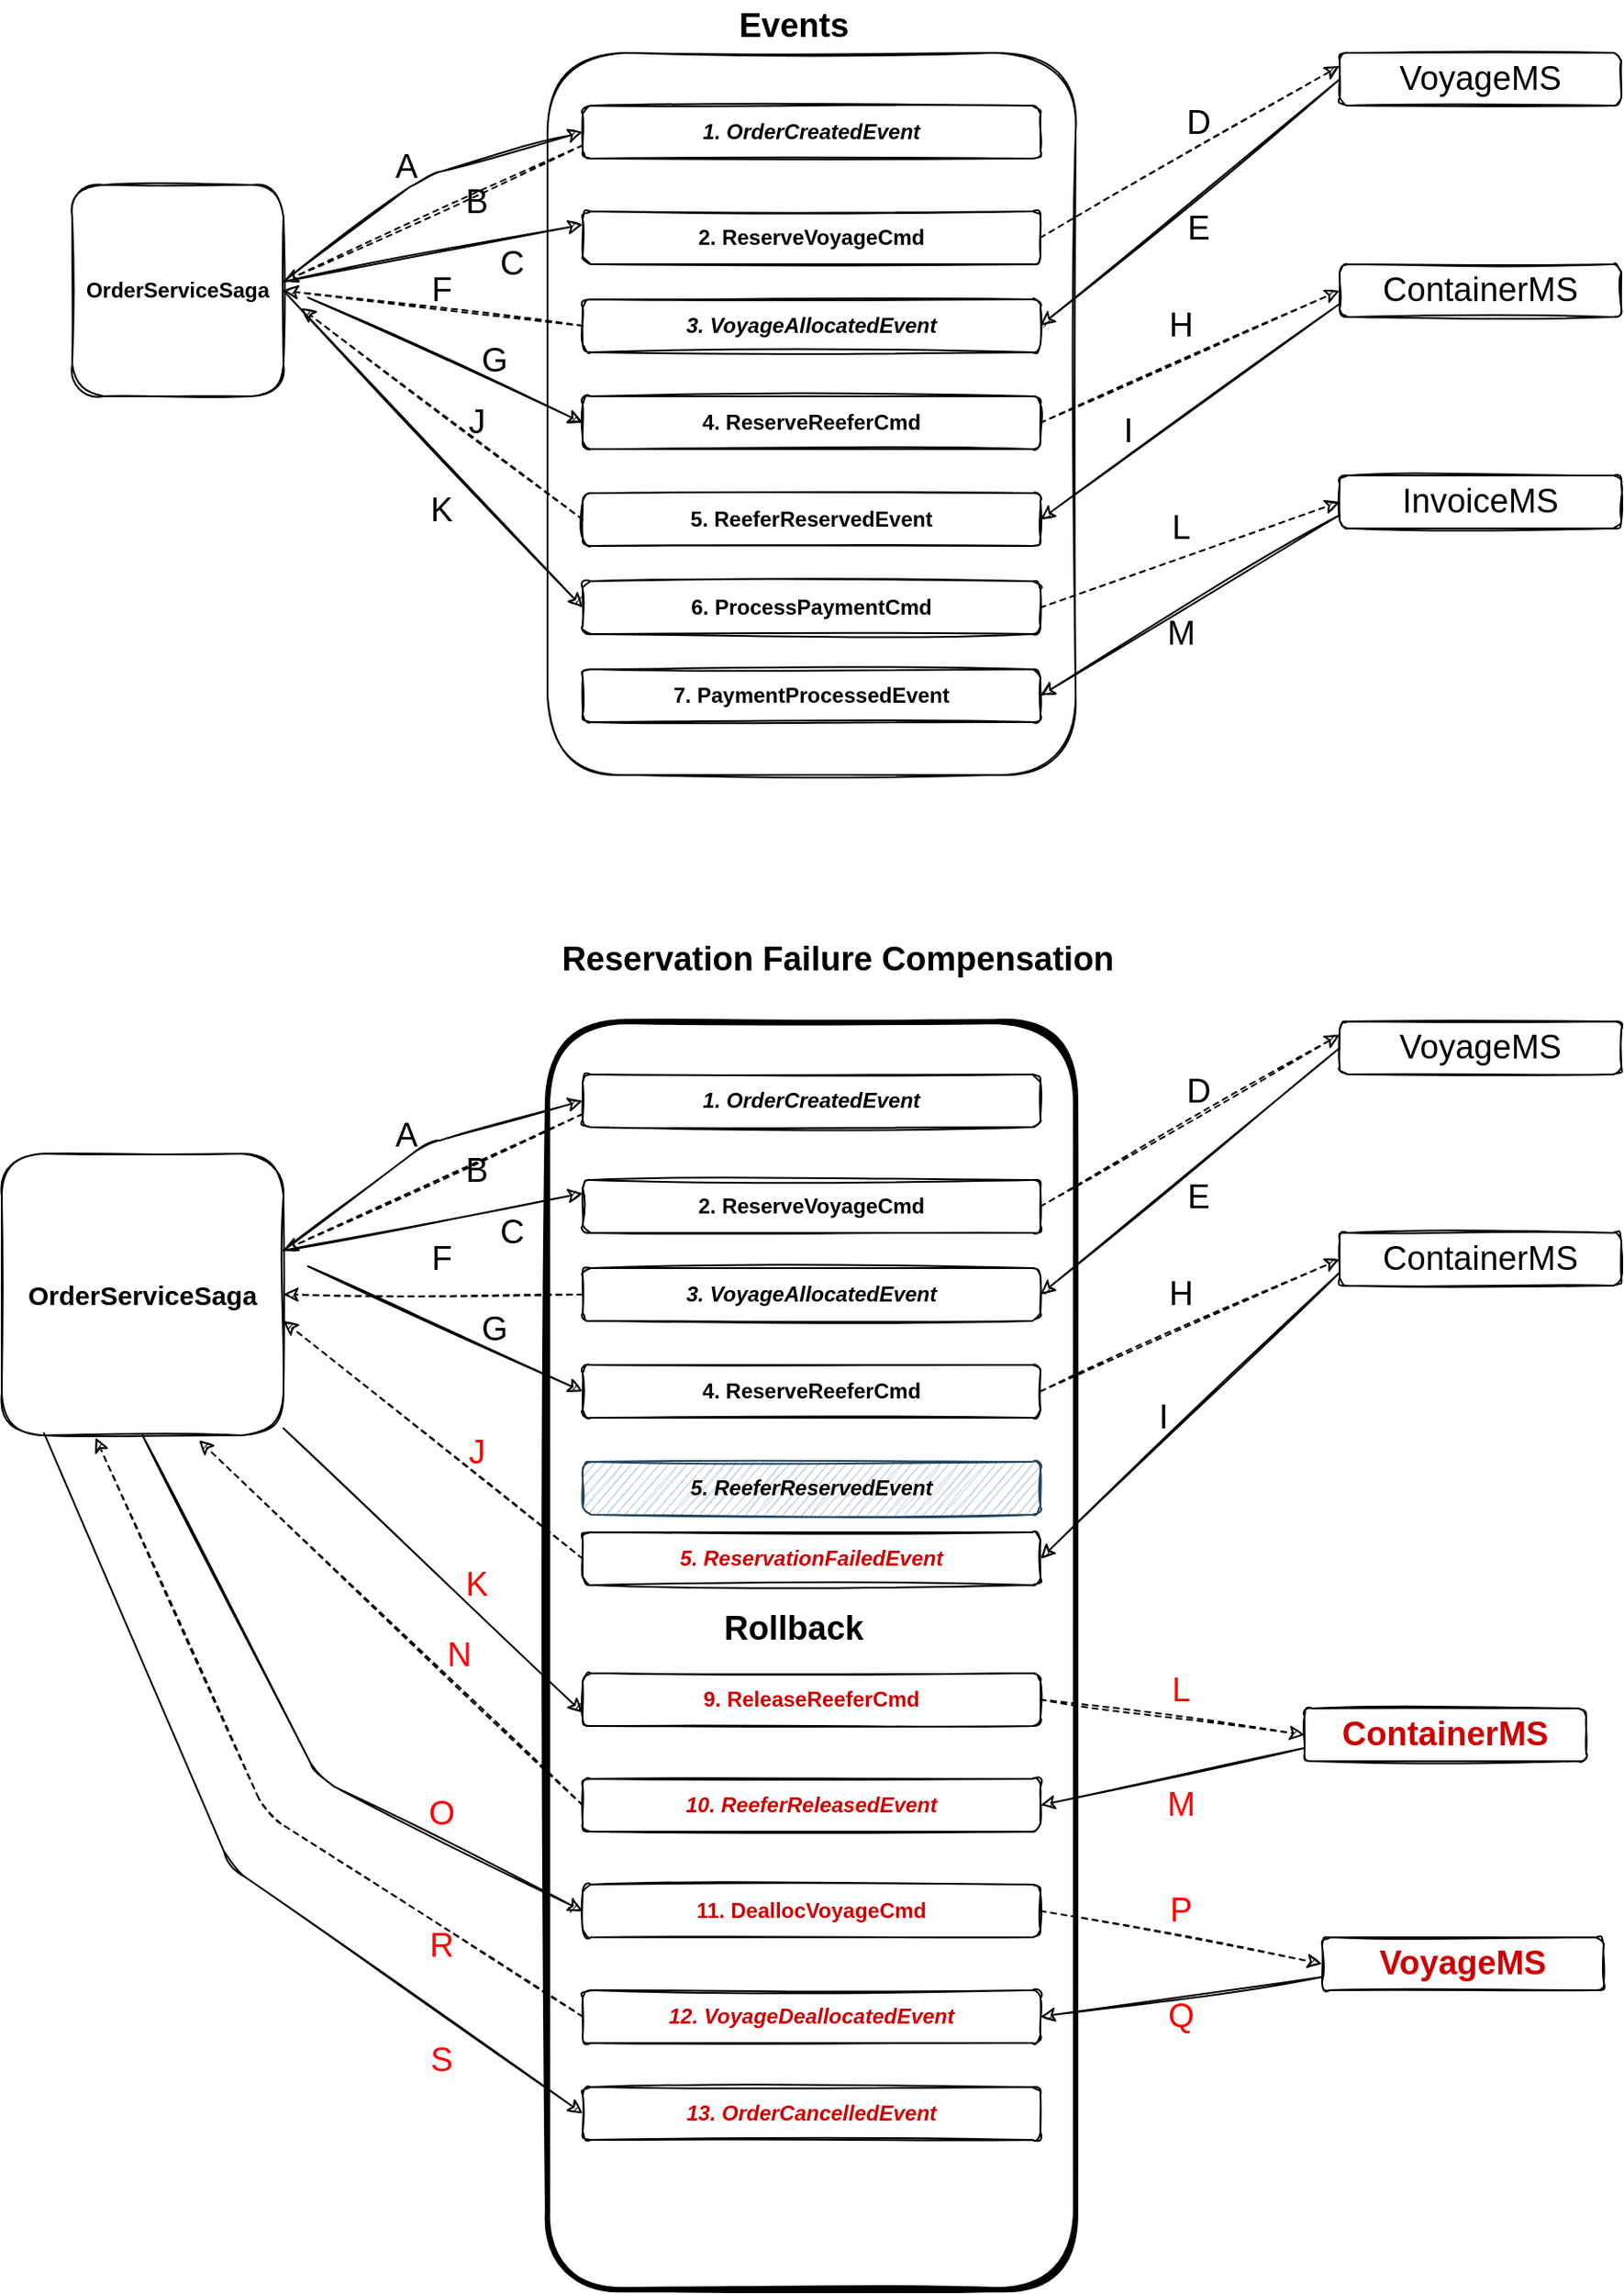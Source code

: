 <mxfile version="18.0.6" type="device"><diagram id="826VPpWqNZ8Hza4WHndU" name="Page-1"><mxGraphModel dx="1092" dy="808" grid="1" gridSize="10" guides="1" tooltips="1" connect="1" arrows="1" fold="1" page="1" pageScale="1" pageWidth="1100" pageHeight="1700" math="0" shadow="0"><root><mxCell id="0"/><mxCell id="1" parent="0"/><mxCell id="cwUZ9Wj_zchIhk9BmzC8-5" value="" style="rounded=1;whiteSpace=wrap;html=1;sketch=1;" parent="1" vertex="1"><mxGeometry x="400" y="120" width="300" height="410" as="geometry"/></mxCell><mxCell id="cwUZ9Wj_zchIhk9BmzC8-1" value="" style="whiteSpace=wrap;html=1;aspect=fixed;rounded=1;sketch=1;" parent="1" vertex="1"><mxGeometry x="130" y="195" width="120" height="120" as="geometry"/></mxCell><mxCell id="cwUZ9Wj_zchIhk9BmzC8-2" value="&lt;b&gt;OrderServiceSaga&lt;/b&gt;" style="text;html=1;strokeColor=none;fillColor=none;align=center;verticalAlign=middle;whiteSpace=wrap;rounded=0;sketch=1;" parent="1" vertex="1"><mxGeometry x="160" y="240" width="60" height="30" as="geometry"/></mxCell><mxCell id="cwUZ9Wj_zchIhk9BmzC8-4" value="&lt;span style=&quot;&quot;&gt;1. &lt;/span&gt;&lt;span style=&quot;&quot;&gt;OrderCreatedEvent&lt;/span&gt;" style="rounded=1;whiteSpace=wrap;html=1;sketch=1;fontStyle=3" parent="1" vertex="1"><mxGeometry x="420" y="150" width="260" height="30" as="geometry"/></mxCell><mxCell id="cwUZ9Wj_zchIhk9BmzC8-9" value="&lt;span style=&quot;&quot;&gt;3. &lt;/span&gt;&lt;span style=&quot;&quot;&gt;VoyageAllocatedEven&lt;/span&gt;&lt;span style=&quot;&quot;&gt;t&lt;/span&gt;" style="rounded=1;whiteSpace=wrap;html=1;sketch=1;fontStyle=3" parent="1" vertex="1"><mxGeometry x="420" y="260" width="260" height="30" as="geometry"/></mxCell><mxCell id="cwUZ9Wj_zchIhk9BmzC8-14" value="5.&amp;nbsp;&lt;span style=&quot;&quot;&gt;ReeferReservedEvent&lt;/span&gt;" style="rounded=1;whiteSpace=wrap;html=1;sketch=1;fontStyle=1" parent="1" vertex="1"><mxGeometry x="420" y="370" width="260" height="30" as="geometry"/></mxCell><mxCell id="cwUZ9Wj_zchIhk9BmzC8-16" value="&lt;b&gt;7. PaymentProcessedEvent&lt;/b&gt;" style="rounded=1;whiteSpace=wrap;html=1;sketch=1;align=center;" parent="1" vertex="1"><mxGeometry x="420" y="470" width="260" height="30" as="geometry"/></mxCell><mxCell id="cwUZ9Wj_zchIhk9BmzC8-18" value="" style="endArrow=classic;html=1;rounded=1;sketch=1;entryX=0;entryY=0.5;entryDx=0;entryDy=0;" parent="1" target="cwUZ9Wj_zchIhk9BmzC8-4" edge="1"><mxGeometry width="50" height="50" relative="1" as="geometry"><mxPoint x="250" y="250" as="sourcePoint"/><mxPoint x="300" y="200" as="targetPoint"/><Array as="points"><mxPoint x="330" y="190"/></Array></mxGeometry></mxCell><mxCell id="cwUZ9Wj_zchIhk9BmzC8-21" value="" style="endArrow=classic;html=1;rounded=1;sketch=1;entryX=0;entryY=0.5;entryDx=0;entryDy=0;exitX=1;exitY=0.5;exitDx=0;exitDy=0;" parent="1" source="cwUZ9Wj_zchIhk9BmzC8-1" target="cwUZ9Wj_zchIhk9BmzC8-50" edge="1"><mxGeometry width="50" height="50" relative="1" as="geometry"><mxPoint x="260" y="250" as="sourcePoint"/><mxPoint x="430" y="295" as="targetPoint"/></mxGeometry></mxCell><mxCell id="cwUZ9Wj_zchIhk9BmzC8-22" value="&lt;b&gt;&lt;font style=&quot;font-size: 19px;&quot;&gt;Events&lt;/font&gt;&lt;/b&gt;" style="text;html=1;strokeColor=none;fillColor=none;align=center;verticalAlign=middle;whiteSpace=wrap;rounded=0;sketch=1;" parent="1" vertex="1"><mxGeometry x="510" y="90" width="60" height="30" as="geometry"/></mxCell><mxCell id="cwUZ9Wj_zchIhk9BmzC8-23" value="VoyageMS" style="rounded=1;whiteSpace=wrap;html=1;sketch=1;fontSize=19;" parent="1" vertex="1"><mxGeometry x="850" y="120" width="160" height="30" as="geometry"/></mxCell><mxCell id="cwUZ9Wj_zchIhk9BmzC8-24" value="ContainerMS" style="rounded=1;whiteSpace=wrap;html=1;sketch=1;fontSize=19;" parent="1" vertex="1"><mxGeometry x="850" y="240" width="160" height="30" as="geometry"/></mxCell><mxCell id="cwUZ9Wj_zchIhk9BmzC8-25" value="InvoiceMS" style="rounded=1;whiteSpace=wrap;html=1;sketch=1;fontSize=19;" parent="1" vertex="1"><mxGeometry x="850" y="360" width="160" height="30" as="geometry"/></mxCell><mxCell id="cwUZ9Wj_zchIhk9BmzC8-27" value="" style="endArrow=classic;html=1;rounded=1;sketch=1;fontSize=19;entryX=0;entryY=0.75;entryDx=0;entryDy=0;dashed=1;exitX=0;exitY=0.75;exitDx=0;exitDy=0;" parent="1" source="cwUZ9Wj_zchIhk9BmzC8-4" edge="1"><mxGeometry width="50" height="50" relative="1" as="geometry"><mxPoint x="570" y="320" as="sourcePoint"/><mxPoint x="250" y="250" as="targetPoint"/></mxGeometry></mxCell><mxCell id="cwUZ9Wj_zchIhk9BmzC8-28" value="A" style="text;html=1;strokeColor=none;fillColor=none;align=center;verticalAlign=middle;whiteSpace=wrap;rounded=0;sketch=1;fontSize=19;" parent="1" vertex="1"><mxGeometry x="300" y="175" width="40" height="20" as="geometry"/></mxCell><mxCell id="cwUZ9Wj_zchIhk9BmzC8-30" value="B" style="text;html=1;strokeColor=none;fillColor=none;align=center;verticalAlign=middle;whiteSpace=wrap;rounded=0;sketch=1;fontSize=19;" parent="1" vertex="1"><mxGeometry x="340" y="195" width="40" height="20" as="geometry"/></mxCell><mxCell id="cwUZ9Wj_zchIhk9BmzC8-31" value="" style="endArrow=classic;html=1;rounded=1;dashed=1;sketch=1;fontSize=19;exitX=1;exitY=0.5;exitDx=0;exitDy=0;entryX=0;entryY=0.25;entryDx=0;entryDy=0;" parent="1" source="cwUZ9Wj_zchIhk9BmzC8-33" target="cwUZ9Wj_zchIhk9BmzC8-23" edge="1"><mxGeometry width="50" height="50" relative="1" as="geometry"><mxPoint x="780" y="200" as="sourcePoint"/><mxPoint x="830" y="150" as="targetPoint"/></mxGeometry></mxCell><mxCell id="cwUZ9Wj_zchIhk9BmzC8-32" value="" style="endArrow=classic;html=1;rounded=1;sketch=1;fontSize=19;entryX=1;entryY=0.5;entryDx=0;entryDy=0;exitX=0;exitY=0.5;exitDx=0;exitDy=0;" parent="1" source="cwUZ9Wj_zchIhk9BmzC8-23" target="cwUZ9Wj_zchIhk9BmzC8-9" edge="1"><mxGeometry width="50" height="50" relative="1" as="geometry"><mxPoint x="810" y="180" as="sourcePoint"/><mxPoint x="760" y="230" as="targetPoint"/></mxGeometry></mxCell><mxCell id="cwUZ9Wj_zchIhk9BmzC8-33" value="&lt;span style=&quot;&quot;&gt;2. ReserveVoyageCmd&lt;/span&gt;" style="rounded=1;whiteSpace=wrap;html=1;sketch=1;fontStyle=1" parent="1" vertex="1"><mxGeometry x="420" y="210" width="260" height="30" as="geometry"/></mxCell><mxCell id="cwUZ9Wj_zchIhk9BmzC8-34" value="" style="endArrow=classic;html=1;rounded=1;sketch=1;fontSize=19;entryX=0;entryY=0.25;entryDx=0;entryDy=0;" parent="1" target="cwUZ9Wj_zchIhk9BmzC8-33" edge="1"><mxGeometry width="50" height="50" relative="1" as="geometry"><mxPoint x="250" y="250" as="sourcePoint"/><mxPoint x="360" y="270" as="targetPoint"/></mxGeometry></mxCell><mxCell id="cwUZ9Wj_zchIhk9BmzC8-35" value="" style="endArrow=classic;html=1;rounded=1;dashed=1;sketch=1;fontSize=19;exitX=0;exitY=0.5;exitDx=0;exitDy=0;entryX=1;entryY=0.5;entryDx=0;entryDy=0;" parent="1" source="cwUZ9Wj_zchIhk9BmzC8-9" target="cwUZ9Wj_zchIhk9BmzC8-1" edge="1"><mxGeometry width="50" height="50" relative="1" as="geometry"><mxPoint x="420" y="176.25" as="sourcePoint"/><mxPoint x="250" y="273.75" as="targetPoint"/></mxGeometry></mxCell><mxCell id="cwUZ9Wj_zchIhk9BmzC8-36" value="C" style="text;html=1;strokeColor=none;fillColor=none;align=center;verticalAlign=middle;whiteSpace=wrap;rounded=0;sketch=1;fontSize=19;" parent="1" vertex="1"><mxGeometry x="360" y="230" width="40" height="20" as="geometry"/></mxCell><mxCell id="cwUZ9Wj_zchIhk9BmzC8-38" value="D" style="text;html=1;strokeColor=none;fillColor=none;align=center;verticalAlign=middle;whiteSpace=wrap;rounded=0;sketch=1;fontSize=19;" parent="1" vertex="1"><mxGeometry x="750" y="150" width="40" height="20" as="geometry"/></mxCell><mxCell id="cwUZ9Wj_zchIhk9BmzC8-40" value="E" style="text;html=1;strokeColor=none;fillColor=none;align=center;verticalAlign=middle;whiteSpace=wrap;rounded=0;sketch=1;fontSize=19;" parent="1" vertex="1"><mxGeometry x="750" y="210" width="40" height="20" as="geometry"/></mxCell><mxCell id="cwUZ9Wj_zchIhk9BmzC8-41" value="F" style="text;html=1;strokeColor=none;fillColor=none;align=center;verticalAlign=middle;whiteSpace=wrap;rounded=0;sketch=1;fontSize=19;" parent="1" vertex="1"><mxGeometry x="320" y="245" width="40" height="20" as="geometry"/></mxCell><mxCell id="cwUZ9Wj_zchIhk9BmzC8-43" value="&lt;span style=&quot;&quot;&gt;4. ReserveReeferCmd&lt;/span&gt;" style="rounded=1;whiteSpace=wrap;html=1;sketch=1;fontStyle=1" parent="1" vertex="1"><mxGeometry x="420" y="315" width="260" height="30" as="geometry"/></mxCell><mxCell id="cwUZ9Wj_zchIhk9BmzC8-44" value="" style="endArrow=classic;html=1;rounded=1;sketch=1;entryX=0;entryY=0.5;entryDx=0;entryDy=0;exitX=1.033;exitY=0.45;exitDx=0;exitDy=0;exitPerimeter=0;" parent="1" target="cwUZ9Wj_zchIhk9BmzC8-43" edge="1"><mxGeometry width="50" height="50" relative="1" as="geometry"><mxPoint x="263.96" y="259" as="sourcePoint"/><mxPoint x="430" y="395" as="targetPoint"/></mxGeometry></mxCell><mxCell id="cwUZ9Wj_zchIhk9BmzC8-45" value="G" style="text;html=1;strokeColor=none;fillColor=none;align=center;verticalAlign=middle;whiteSpace=wrap;rounded=0;sketch=1;fontSize=19;" parent="1" vertex="1"><mxGeometry x="350" y="285" width="40" height="20" as="geometry"/></mxCell><mxCell id="cwUZ9Wj_zchIhk9BmzC8-46" value="" style="endArrow=classic;html=1;rounded=1;dashed=1;sketch=1;fontSize=19;exitX=1;exitY=0.5;exitDx=0;exitDy=0;entryX=0;entryY=0.5;entryDx=0;entryDy=0;" parent="1" source="cwUZ9Wj_zchIhk9BmzC8-43" target="cwUZ9Wj_zchIhk9BmzC8-24" edge="1"><mxGeometry width="50" height="50" relative="1" as="geometry"><mxPoint x="690" y="235" as="sourcePoint"/><mxPoint x="860" y="137.5" as="targetPoint"/></mxGeometry></mxCell><mxCell id="cwUZ9Wj_zchIhk9BmzC8-47" value="H" style="text;html=1;strokeColor=none;fillColor=none;align=center;verticalAlign=middle;whiteSpace=wrap;rounded=0;sketch=1;fontSize=19;" parent="1" vertex="1"><mxGeometry x="740" y="265" width="40" height="20" as="geometry"/></mxCell><mxCell id="cwUZ9Wj_zchIhk9BmzC8-48" value="" style="endArrow=classic;html=1;rounded=1;dashed=1;sketch=1;fontSize=19;exitX=0;exitY=0.5;exitDx=0;exitDy=0;entryX=1;entryY=0.5;entryDx=0;entryDy=0;" parent="1" source="cwUZ9Wj_zchIhk9BmzC8-14" edge="1"><mxGeometry width="50" height="50" relative="1" as="geometry"><mxPoint x="430" y="285" as="sourcePoint"/><mxPoint x="260" y="265" as="targetPoint"/></mxGeometry></mxCell><mxCell id="cwUZ9Wj_zchIhk9BmzC8-49" value="I" style="text;html=1;strokeColor=none;fillColor=none;align=center;verticalAlign=middle;whiteSpace=wrap;rounded=0;sketch=1;fontSize=19;" parent="1" vertex="1"><mxGeometry x="710" y="325" width="40" height="20" as="geometry"/></mxCell><mxCell id="cwUZ9Wj_zchIhk9BmzC8-50" value="&lt;span style=&quot;&quot;&gt;6. ProcessPaymentCmd&lt;/span&gt;" style="rounded=1;whiteSpace=wrap;html=1;sketch=1;fontStyle=1" parent="1" vertex="1"><mxGeometry x="420" y="420" width="260" height="30" as="geometry"/></mxCell><mxCell id="cwUZ9Wj_zchIhk9BmzC8-51" value="J" style="text;html=1;strokeColor=none;fillColor=none;align=center;verticalAlign=middle;whiteSpace=wrap;rounded=0;sketch=1;fontSize=19;" parent="1" vertex="1"><mxGeometry x="340" y="320" width="40" height="20" as="geometry"/></mxCell><mxCell id="cwUZ9Wj_zchIhk9BmzC8-52" value="" style="endArrow=classic;html=1;rounded=1;dashed=1;sketch=1;fontSize=19;exitX=1;exitY=0.5;exitDx=0;exitDy=0;entryX=0;entryY=0.5;entryDx=0;entryDy=0;" parent="1" source="cwUZ9Wj_zchIhk9BmzC8-50" target="cwUZ9Wj_zchIhk9BmzC8-25" edge="1"><mxGeometry width="50" height="50" relative="1" as="geometry"><mxPoint x="690" y="340" as="sourcePoint"/><mxPoint x="860" y="265" as="targetPoint"/></mxGeometry></mxCell><mxCell id="cwUZ9Wj_zchIhk9BmzC8-53" value="K" style="text;html=1;strokeColor=none;fillColor=none;align=center;verticalAlign=middle;whiteSpace=wrap;rounded=0;sketch=1;fontSize=19;" parent="1" vertex="1"><mxGeometry x="320" y="370" width="40" height="20" as="geometry"/></mxCell><mxCell id="cwUZ9Wj_zchIhk9BmzC8-54" value="" style="endArrow=classic;html=1;rounded=1;sketch=1;fontSize=19;entryX=1;entryY=0.5;entryDx=0;entryDy=0;exitX=0;exitY=0.75;exitDx=0;exitDy=0;" parent="1" source="cwUZ9Wj_zchIhk9BmzC8-24" target="cwUZ9Wj_zchIhk9BmzC8-14" edge="1"><mxGeometry width="50" height="50" relative="1" as="geometry"><mxPoint x="860" y="145" as="sourcePoint"/><mxPoint x="690" y="285" as="targetPoint"/></mxGeometry></mxCell><mxCell id="cwUZ9Wj_zchIhk9BmzC8-56" value="L" style="text;html=1;strokeColor=none;fillColor=none;align=center;verticalAlign=middle;whiteSpace=wrap;rounded=0;sketch=1;fontSize=19;" parent="1" vertex="1"><mxGeometry x="740" y="380" width="40" height="20" as="geometry"/></mxCell><mxCell id="cwUZ9Wj_zchIhk9BmzC8-57" value="" style="endArrow=classic;html=1;rounded=1;sketch=1;fontSize=19;entryX=1;entryY=0.5;entryDx=0;entryDy=0;exitX=0;exitY=0.75;exitDx=0;exitDy=0;" parent="1" source="cwUZ9Wj_zchIhk9BmzC8-25" target="cwUZ9Wj_zchIhk9BmzC8-16" edge="1"><mxGeometry width="50" height="50" relative="1" as="geometry"><mxPoint x="860" y="272.5" as="sourcePoint"/><mxPoint x="690" y="395" as="targetPoint"/></mxGeometry></mxCell><mxCell id="cwUZ9Wj_zchIhk9BmzC8-58" value="M" style="text;html=1;strokeColor=none;fillColor=none;align=center;verticalAlign=middle;whiteSpace=wrap;rounded=0;sketch=1;fontSize=19;" parent="1" vertex="1"><mxGeometry x="740" y="440" width="40" height="20" as="geometry"/></mxCell><mxCell id="cwUZ9Wj_zchIhk9BmzC8-59" value="&lt;span style=&quot;font-size: 19px;&quot;&gt;&lt;b&gt;Reservation Failure Compensation&lt;/b&gt;&lt;/span&gt;" style="text;html=1;strokeColor=none;fillColor=none;align=center;verticalAlign=middle;whiteSpace=wrap;rounded=0;sketch=1;" parent="1" vertex="1"><mxGeometry x="400" y="620" width="330" height="30" as="geometry"/></mxCell><mxCell id="cwUZ9Wj_zchIhk9BmzC8-60" value="" style="rounded=1;whiteSpace=wrap;html=1;sketch=1;strokeWidth=3;" parent="1" vertex="1"><mxGeometry x="400" y="670" width="300" height="720" as="geometry"/></mxCell><mxCell id="cwUZ9Wj_zchIhk9BmzC8-61" value="" style="whiteSpace=wrap;html=1;aspect=fixed;rounded=1;sketch=1;" parent="1" vertex="1"><mxGeometry x="90" y="745" width="160" height="160" as="geometry"/></mxCell><mxCell id="cwUZ9Wj_zchIhk9BmzC8-62" value="&lt;b&gt;&lt;font style=&quot;font-size: 15px;&quot;&gt;OrderServiceSaga&lt;/font&gt;&lt;/b&gt;" style="text;html=1;strokeColor=none;fillColor=none;align=center;verticalAlign=middle;whiteSpace=wrap;rounded=0;sketch=1;" parent="1" vertex="1"><mxGeometry x="140" y="810" width="60" height="30" as="geometry"/></mxCell><mxCell id="cwUZ9Wj_zchIhk9BmzC8-63" value="&lt;span style=&quot;&quot;&gt;1. &lt;/span&gt;&lt;span style=&quot;&quot;&gt;OrderCreatedEvent&lt;/span&gt;" style="rounded=1;whiteSpace=wrap;html=1;sketch=1;fontStyle=3" parent="1" vertex="1"><mxGeometry x="420" y="700" width="260" height="30" as="geometry"/></mxCell><mxCell id="cwUZ9Wj_zchIhk9BmzC8-64" value="&lt;span style=&quot;&quot;&gt;3. &lt;/span&gt;&lt;span style=&quot;&quot;&gt;VoyageAllocatedEven&lt;/span&gt;&lt;span style=&quot;&quot;&gt;t&lt;/span&gt;" style="rounded=1;whiteSpace=wrap;html=1;sketch=1;fontStyle=3" parent="1" vertex="1"><mxGeometry x="420" y="810" width="260" height="30" as="geometry"/></mxCell><mxCell id="cwUZ9Wj_zchIhk9BmzC8-65" value="5.&amp;nbsp;&lt;span style=&quot;&quot;&gt;ReeferReservedEvent&lt;/span&gt;" style="rounded=1;whiteSpace=wrap;html=1;sketch=1;fontStyle=3;fillStyle=hachure;fillColor=#bac8d3;strokeColor=#23445d;" parent="1" vertex="1"><mxGeometry x="420" y="920" width="260" height="30" as="geometry"/></mxCell><mxCell id="cwUZ9Wj_zchIhk9BmzC8-67" value="" style="endArrow=classic;html=1;rounded=1;sketch=1;entryX=0;entryY=0.5;entryDx=0;entryDy=0;" parent="1" target="cwUZ9Wj_zchIhk9BmzC8-63" edge="1"><mxGeometry width="50" height="50" relative="1" as="geometry"><mxPoint x="250" y="800" as="sourcePoint"/><mxPoint x="300" y="750" as="targetPoint"/><Array as="points"><mxPoint x="330" y="740"/></Array></mxGeometry></mxCell><mxCell id="cwUZ9Wj_zchIhk9BmzC8-70" value="VoyageMS" style="rounded=1;whiteSpace=wrap;html=1;sketch=1;fontSize=19;" parent="1" vertex="1"><mxGeometry x="850" y="670" width="160" height="30" as="geometry"/></mxCell><mxCell id="cwUZ9Wj_zchIhk9BmzC8-71" value="ContainerMS" style="rounded=1;whiteSpace=wrap;html=1;sketch=1;fontSize=19;" parent="1" vertex="1"><mxGeometry x="850" y="790" width="160" height="30" as="geometry"/></mxCell><mxCell id="cwUZ9Wj_zchIhk9BmzC8-73" value="" style="endArrow=classic;html=1;rounded=1;sketch=1;fontSize=19;entryX=0;entryY=0.75;entryDx=0;entryDy=0;dashed=1;exitX=0;exitY=0.75;exitDx=0;exitDy=0;" parent="1" source="cwUZ9Wj_zchIhk9BmzC8-63" edge="1"><mxGeometry width="50" height="50" relative="1" as="geometry"><mxPoint x="570" y="870" as="sourcePoint"/><mxPoint x="250" y="800" as="targetPoint"/></mxGeometry></mxCell><mxCell id="cwUZ9Wj_zchIhk9BmzC8-74" value="A" style="text;html=1;strokeColor=none;fillColor=none;align=center;verticalAlign=middle;whiteSpace=wrap;rounded=0;sketch=1;fontSize=19;" parent="1" vertex="1"><mxGeometry x="300" y="725" width="40" height="20" as="geometry"/></mxCell><mxCell id="cwUZ9Wj_zchIhk9BmzC8-75" value="B" style="text;html=1;strokeColor=none;fillColor=none;align=center;verticalAlign=middle;whiteSpace=wrap;rounded=0;sketch=1;fontSize=19;" parent="1" vertex="1"><mxGeometry x="340" y="745" width="40" height="20" as="geometry"/></mxCell><mxCell id="cwUZ9Wj_zchIhk9BmzC8-76" value="" style="endArrow=classic;html=1;rounded=1;dashed=1;sketch=1;fontSize=19;exitX=1;exitY=0.5;exitDx=0;exitDy=0;entryX=0;entryY=0.25;entryDx=0;entryDy=0;" parent="1" source="cwUZ9Wj_zchIhk9BmzC8-78" target="cwUZ9Wj_zchIhk9BmzC8-70" edge="1"><mxGeometry width="50" height="50" relative="1" as="geometry"><mxPoint x="780" y="750" as="sourcePoint"/><mxPoint x="830" y="700" as="targetPoint"/></mxGeometry></mxCell><mxCell id="cwUZ9Wj_zchIhk9BmzC8-77" value="" style="endArrow=classic;html=1;rounded=1;sketch=1;fontSize=19;entryX=1;entryY=0.5;entryDx=0;entryDy=0;exitX=0;exitY=0.5;exitDx=0;exitDy=0;" parent="1" source="cwUZ9Wj_zchIhk9BmzC8-70" target="cwUZ9Wj_zchIhk9BmzC8-64" edge="1"><mxGeometry width="50" height="50" relative="1" as="geometry"><mxPoint x="810" y="730" as="sourcePoint"/><mxPoint x="760" y="780" as="targetPoint"/></mxGeometry></mxCell><mxCell id="cwUZ9Wj_zchIhk9BmzC8-78" value="&lt;span style=&quot;&quot;&gt;2. ReserveVoyageCmd&lt;/span&gt;" style="rounded=1;whiteSpace=wrap;html=1;sketch=1;fontStyle=1" parent="1" vertex="1"><mxGeometry x="420" y="760" width="260" height="30" as="geometry"/></mxCell><mxCell id="cwUZ9Wj_zchIhk9BmzC8-79" value="" style="endArrow=classic;html=1;rounded=1;sketch=1;fontSize=19;entryX=0;entryY=0.25;entryDx=0;entryDy=0;" parent="1" target="cwUZ9Wj_zchIhk9BmzC8-78" edge="1"><mxGeometry width="50" height="50" relative="1" as="geometry"><mxPoint x="250" y="800" as="sourcePoint"/><mxPoint x="360" y="820" as="targetPoint"/></mxGeometry></mxCell><mxCell id="cwUZ9Wj_zchIhk9BmzC8-80" value="" style="endArrow=classic;html=1;rounded=1;dashed=1;sketch=1;fontSize=19;exitX=0;exitY=0.5;exitDx=0;exitDy=0;entryX=1;entryY=0.5;entryDx=0;entryDy=0;" parent="1" source="cwUZ9Wj_zchIhk9BmzC8-64" target="cwUZ9Wj_zchIhk9BmzC8-61" edge="1"><mxGeometry width="50" height="50" relative="1" as="geometry"><mxPoint x="420" y="726.25" as="sourcePoint"/><mxPoint x="250" y="823.75" as="targetPoint"/></mxGeometry></mxCell><mxCell id="cwUZ9Wj_zchIhk9BmzC8-81" value="C" style="text;html=1;strokeColor=none;fillColor=none;align=center;verticalAlign=middle;whiteSpace=wrap;rounded=0;sketch=1;fontSize=19;" parent="1" vertex="1"><mxGeometry x="360" y="780" width="40" height="20" as="geometry"/></mxCell><mxCell id="cwUZ9Wj_zchIhk9BmzC8-82" value="D" style="text;html=1;strokeColor=none;fillColor=none;align=center;verticalAlign=middle;whiteSpace=wrap;rounded=0;sketch=1;fontSize=19;" parent="1" vertex="1"><mxGeometry x="750" y="700" width="40" height="20" as="geometry"/></mxCell><mxCell id="cwUZ9Wj_zchIhk9BmzC8-83" value="E" style="text;html=1;strokeColor=none;fillColor=none;align=center;verticalAlign=middle;whiteSpace=wrap;rounded=0;sketch=1;fontSize=19;" parent="1" vertex="1"><mxGeometry x="750" y="760" width="40" height="20" as="geometry"/></mxCell><mxCell id="cwUZ9Wj_zchIhk9BmzC8-84" value="F" style="text;html=1;strokeColor=none;fillColor=none;align=center;verticalAlign=middle;whiteSpace=wrap;rounded=0;sketch=1;fontSize=19;" parent="1" vertex="1"><mxGeometry x="320" y="795" width="40" height="20" as="geometry"/></mxCell><mxCell id="cwUZ9Wj_zchIhk9BmzC8-85" value="&lt;span style=&quot;&quot;&gt;4. ReserveReeferCmd&lt;/span&gt;" style="rounded=1;whiteSpace=wrap;html=1;sketch=1;fontStyle=1" parent="1" vertex="1"><mxGeometry x="420" y="865" width="260" height="30" as="geometry"/></mxCell><mxCell id="cwUZ9Wj_zchIhk9BmzC8-86" value="" style="endArrow=classic;html=1;rounded=1;sketch=1;entryX=0;entryY=0.5;entryDx=0;entryDy=0;exitX=1.033;exitY=0.45;exitDx=0;exitDy=0;exitPerimeter=0;" parent="1" target="cwUZ9Wj_zchIhk9BmzC8-85" edge="1"><mxGeometry width="50" height="50" relative="1" as="geometry"><mxPoint x="263.96" y="809" as="sourcePoint"/><mxPoint x="430" y="945" as="targetPoint"/></mxGeometry></mxCell><mxCell id="cwUZ9Wj_zchIhk9BmzC8-87" value="G" style="text;html=1;strokeColor=none;fillColor=none;align=center;verticalAlign=middle;whiteSpace=wrap;rounded=0;sketch=1;fontSize=19;" parent="1" vertex="1"><mxGeometry x="350" y="835" width="40" height="20" as="geometry"/></mxCell><mxCell id="cwUZ9Wj_zchIhk9BmzC8-88" value="" style="endArrow=classic;html=1;rounded=1;dashed=1;sketch=1;fontSize=19;exitX=1;exitY=0.5;exitDx=0;exitDy=0;entryX=0;entryY=0.5;entryDx=0;entryDy=0;" parent="1" source="cwUZ9Wj_zchIhk9BmzC8-85" target="cwUZ9Wj_zchIhk9BmzC8-71" edge="1"><mxGeometry width="50" height="50" relative="1" as="geometry"><mxPoint x="690" y="785" as="sourcePoint"/><mxPoint x="860" y="687.5" as="targetPoint"/></mxGeometry></mxCell><mxCell id="cwUZ9Wj_zchIhk9BmzC8-89" value="H" style="text;html=1;strokeColor=none;fillColor=none;align=center;verticalAlign=middle;whiteSpace=wrap;rounded=0;sketch=1;fontSize=19;" parent="1" vertex="1"><mxGeometry x="740" y="815" width="40" height="20" as="geometry"/></mxCell><mxCell id="cwUZ9Wj_zchIhk9BmzC8-91" value="I" style="text;html=1;strokeColor=none;fillColor=none;align=center;verticalAlign=middle;whiteSpace=wrap;rounded=0;sketch=1;fontSize=19;" parent="1" vertex="1"><mxGeometry x="730" y="885" width="40" height="20" as="geometry"/></mxCell><mxCell id="cwUZ9Wj_zchIhk9BmzC8-96" value="" style="endArrow=classic;html=1;rounded=1;sketch=1;fontSize=19;exitX=0;exitY=0.75;exitDx=0;exitDy=0;entryX=1;entryY=0.5;entryDx=0;entryDy=0;" parent="1" source="cwUZ9Wj_zchIhk9BmzC8-71" target="cwUZ9Wj_zchIhk9BmzC8-132" edge="1"><mxGeometry width="50" height="50" relative="1" as="geometry"><mxPoint x="860" y="695" as="sourcePoint"/><mxPoint x="690" y="835" as="targetPoint"/></mxGeometry></mxCell><mxCell id="cwUZ9Wj_zchIhk9BmzC8-101" value="&lt;b&gt;&lt;font style=&quot;font-size: 19px;&quot;&gt;Rollback&lt;/font&gt;&lt;/b&gt;" style="text;html=1;strokeColor=none;fillColor=none;align=center;verticalAlign=middle;whiteSpace=wrap;rounded=0;sketch=1;" parent="1" vertex="1"><mxGeometry x="510" y="1000" width="60" height="30" as="geometry"/></mxCell><mxCell id="cwUZ9Wj_zchIhk9BmzC8-104" value="&lt;b&gt;9. ReleaseReeferCmd&lt;/b&gt;" style="rounded=1;whiteSpace=wrap;html=1;sketch=1;align=center;fontColor=#CC0000;" parent="1" vertex="1"><mxGeometry x="420" y="1040" width="260" height="30" as="geometry"/></mxCell><mxCell id="cwUZ9Wj_zchIhk9BmzC8-105" value="" style="endArrow=classic;html=1;rounded=1;sketch=1;entryX=0;entryY=0.75;entryDx=0;entryDy=0;fontColor=#CC0000;" parent="1" source="cwUZ9Wj_zchIhk9BmzC8-61" target="cwUZ9Wj_zchIhk9BmzC8-104" edge="1"><mxGeometry width="50" height="50" relative="1" as="geometry"><mxPoint x="260" y="815" as="sourcePoint"/><mxPoint x="430" y="995" as="targetPoint"/></mxGeometry></mxCell><mxCell id="cwUZ9Wj_zchIhk9BmzC8-106" value="ContainerMS" style="rounded=1;whiteSpace=wrap;html=1;sketch=1;fontSize=19;fontColor=#CC0000;fontStyle=1" parent="1" vertex="1"><mxGeometry x="830" y="1060" width="160" height="30" as="geometry"/></mxCell><mxCell id="cwUZ9Wj_zchIhk9BmzC8-107" value="" style="endArrow=classic;html=1;rounded=1;dashed=1;sketch=1;fontSize=19;entryX=0;entryY=0.5;entryDx=0;entryDy=0;exitX=1;exitY=0.5;exitDx=0;exitDy=0;" parent="1" source="cwUZ9Wj_zchIhk9BmzC8-104" target="cwUZ9Wj_zchIhk9BmzC8-106" edge="1"><mxGeometry width="50" height="50" relative="1" as="geometry"><mxPoint x="690" y="995" as="sourcePoint"/><mxPoint x="860" y="935" as="targetPoint"/></mxGeometry></mxCell><mxCell id="cwUZ9Wj_zchIhk9BmzC8-108" value="&lt;b&gt;10. ReeferReleasedEvent&lt;/b&gt;" style="rounded=1;whiteSpace=wrap;html=1;sketch=1;align=center;fontColor=#CC0000;fontStyle=2" parent="1" vertex="1"><mxGeometry x="420" y="1100" width="260" height="30" as="geometry"/></mxCell><mxCell id="cwUZ9Wj_zchIhk9BmzC8-109" value="" style="endArrow=classic;html=1;rounded=1;sketch=1;fontSize=19;entryX=1;entryY=0.5;entryDx=0;entryDy=0;exitX=0;exitY=0.75;exitDx=0;exitDy=0;fontColor=#CC0000;labelBackgroundColor=#CC0000;startArrow=none;" parent="1" source="cwUZ9Wj_zchIhk9BmzC8-106" target="cwUZ9Wj_zchIhk9BmzC8-108" edge="1"><mxGeometry width="50" height="50" relative="1" as="geometry"><mxPoint x="760" y="1105" as="sourcePoint"/><mxPoint x="690" y="1105" as="targetPoint"/></mxGeometry></mxCell><mxCell id="cwUZ9Wj_zchIhk9BmzC8-110" value="" style="endArrow=classic;html=1;rounded=1;dashed=1;sketch=1;fontSize=19;exitX=0;exitY=0.5;exitDx=0;exitDy=0;entryX=0.7;entryY=1.017;entryDx=0;entryDy=0;entryPerimeter=0;" parent="1" source="cwUZ9Wj_zchIhk9BmzC8-108" target="cwUZ9Wj_zchIhk9BmzC8-61" edge="1"><mxGeometry width="50" height="50" relative="1" as="geometry"><mxPoint x="430" y="1097.5" as="sourcePoint"/><mxPoint x="260" y="875" as="targetPoint"/></mxGeometry></mxCell><mxCell id="cwUZ9Wj_zchIhk9BmzC8-112" value="&lt;b&gt;11. DeallocVoyageCmd&lt;/b&gt;" style="rounded=1;whiteSpace=wrap;html=1;sketch=1;align=center;fontColor=#CC0000;" parent="1" vertex="1"><mxGeometry x="420" y="1160" width="260" height="30" as="geometry"/></mxCell><mxCell id="cwUZ9Wj_zchIhk9BmzC8-113" value="" style="endArrow=classic;html=1;rounded=1;sketch=1;entryX=0;entryY=0.5;entryDx=0;entryDy=0;exitX=0.5;exitY=1;exitDx=0;exitDy=0;" parent="1" source="cwUZ9Wj_zchIhk9BmzC8-61" target="cwUZ9Wj_zchIhk9BmzC8-112" edge="1"><mxGeometry width="50" height="50" relative="1" as="geometry"><mxPoint x="260" y="815" as="sourcePoint"/><mxPoint x="430" y="995" as="targetPoint"/><Array as="points"><mxPoint x="270" y="1100"/></Array></mxGeometry></mxCell><mxCell id="cwUZ9Wj_zchIhk9BmzC8-114" value="VoyageMS" style="rounded=1;whiteSpace=wrap;html=1;sketch=1;fontSize=19;fontStyle=1;fontColor=#CC0000;" parent="1" vertex="1"><mxGeometry x="840" y="1190" width="160" height="30" as="geometry"/></mxCell><mxCell id="cwUZ9Wj_zchIhk9BmzC8-115" value="" style="endArrow=classic;html=1;rounded=1;dashed=1;sketch=1;fontSize=19;exitX=1;exitY=0.5;exitDx=0;exitDy=0;entryX=0;entryY=0.5;entryDx=0;entryDy=0;" parent="1" source="cwUZ9Wj_zchIhk9BmzC8-112" target="cwUZ9Wj_zchIhk9BmzC8-114" edge="1"><mxGeometry width="50" height="50" relative="1" as="geometry"><mxPoint x="690" y="890" as="sourcePoint"/><mxPoint x="860" y="815" as="targetPoint"/></mxGeometry></mxCell><mxCell id="cwUZ9Wj_zchIhk9BmzC8-116" value="&lt;b&gt;12. VoyageDeallocatedEvent&lt;/b&gt;" style="rounded=1;whiteSpace=wrap;html=1;sketch=1;align=center;fontColor=#CC0000;fontStyle=2" parent="1" vertex="1"><mxGeometry x="420" y="1220" width="260" height="30" as="geometry"/></mxCell><mxCell id="cwUZ9Wj_zchIhk9BmzC8-117" value="" style="endArrow=classic;html=1;rounded=1;sketch=1;fontSize=19;entryX=1;entryY=0.5;entryDx=0;entryDy=0;exitX=0;exitY=0.75;exitDx=0;exitDy=0;fontColor=#CC0000;labelBackgroundColor=#CC0000;" parent="1" source="cwUZ9Wj_zchIhk9BmzC8-114" target="cwUZ9Wj_zchIhk9BmzC8-116" edge="1"><mxGeometry width="50" height="50" relative="1" as="geometry"><mxPoint x="840" y="1162.5" as="sourcePoint"/><mxPoint x="690" y="1205" as="targetPoint"/></mxGeometry></mxCell><mxCell id="cwUZ9Wj_zchIhk9BmzC8-118" value="" style="endArrow=classic;html=1;rounded=1;dashed=1;sketch=1;fontSize=19;exitX=0;exitY=0.5;exitDx=0;exitDy=0;entryX=0.333;entryY=1.008;entryDx=0;entryDy=0;entryPerimeter=0;" parent="1" source="cwUZ9Wj_zchIhk9BmzC8-116" target="cwUZ9Wj_zchIhk9BmzC8-61" edge="1"><mxGeometry width="50" height="50" relative="1" as="geometry"><mxPoint x="430" y="1205" as="sourcePoint"/><mxPoint x="224" y="877.04" as="targetPoint"/><Array as="points"><mxPoint x="240" y="1120"/></Array></mxGeometry></mxCell><mxCell id="cwUZ9Wj_zchIhk9BmzC8-119" value="&lt;b&gt;13. OrderCancelledEvent&lt;/b&gt;" style="rounded=1;whiteSpace=wrap;html=1;sketch=1;align=center;fontColor=#CC0000;fontStyle=2" parent="1" vertex="1"><mxGeometry x="420" y="1275" width="260" height="30" as="geometry"/></mxCell><mxCell id="cwUZ9Wj_zchIhk9BmzC8-120" value="" style="endArrow=classic;html=1;rounded=1;sketch=1;entryX=0;entryY=0.5;entryDx=0;entryDy=0;exitX=0.15;exitY=0.992;exitDx=0;exitDy=0;exitPerimeter=0;" parent="1" source="cwUZ9Wj_zchIhk9BmzC8-61" target="cwUZ9Wj_zchIhk9BmzC8-119" edge="1"><mxGeometry width="50" height="50" relative="1" as="geometry"><mxPoint x="200" y="875" as="sourcePoint"/><mxPoint x="430" y="1255" as="targetPoint"/><Array as="points"><mxPoint x="220" y="1150"/></Array></mxGeometry></mxCell><mxCell id="cwUZ9Wj_zchIhk9BmzC8-122" value="N" style="text;html=1;strokeColor=none;fillColor=none;align=center;verticalAlign=middle;whiteSpace=wrap;rounded=0;sketch=1;fontSize=19;fontColor=#FF0000;" parent="1" vertex="1"><mxGeometry x="330" y="1020" width="40" height="20" as="geometry"/></mxCell><mxCell id="cwUZ9Wj_zchIhk9BmzC8-124" value="P" style="text;html=1;strokeColor=none;fillColor=none;align=center;verticalAlign=middle;whiteSpace=wrap;rounded=0;sketch=1;fontSize=19;fontColor=#FF0000;" parent="1" vertex="1"><mxGeometry x="740" y="1165" width="40" height="20" as="geometry"/></mxCell><mxCell id="cwUZ9Wj_zchIhk9BmzC8-125" value="O" style="text;html=1;strokeColor=none;fillColor=none;align=center;verticalAlign=middle;whiteSpace=wrap;rounded=0;sketch=1;fontSize=19;fontColor=#FF0000;" parent="1" vertex="1"><mxGeometry x="320" y="1110" width="40" height="20" as="geometry"/></mxCell><mxCell id="cwUZ9Wj_zchIhk9BmzC8-127" value="Q" style="text;html=1;strokeColor=none;fillColor=none;align=center;verticalAlign=middle;whiteSpace=wrap;rounded=0;sketch=1;fontSize=19;fontColor=#FF0000;" parent="1" vertex="1"><mxGeometry x="740" y="1225" width="40" height="20" as="geometry"/></mxCell><mxCell id="cwUZ9Wj_zchIhk9BmzC8-129" value="R" style="text;html=1;strokeColor=none;fillColor=none;align=center;verticalAlign=middle;whiteSpace=wrap;rounded=0;sketch=1;fontSize=19;fontColor=#FF0000;" parent="1" vertex="1"><mxGeometry x="320" y="1185" width="40" height="20" as="geometry"/></mxCell><mxCell id="cwUZ9Wj_zchIhk9BmzC8-130" value="S" style="text;html=1;strokeColor=none;fillColor=none;align=center;verticalAlign=middle;whiteSpace=wrap;rounded=0;sketch=1;fontSize=19;fontColor=#FF0000;" parent="1" vertex="1"><mxGeometry x="320" y="1250" width="40" height="20" as="geometry"/></mxCell><mxCell id="cwUZ9Wj_zchIhk9BmzC8-132" value="5.&amp;nbsp;&lt;span style=&quot;&quot;&gt;ReservationFailedEvent&lt;/span&gt;" style="rounded=1;whiteSpace=wrap;html=1;sketch=1;fontStyle=3;fontColor=#CC0000;" parent="1" vertex="1"><mxGeometry x="420" y="960" width="260" height="30" as="geometry"/></mxCell><mxCell id="cwUZ9Wj_zchIhk9BmzC8-133" value="" style="endArrow=classic;html=1;rounded=1;dashed=1;sketch=1;fontSize=19;exitX=0;exitY=0.5;exitDx=0;exitDy=0;entryX=1;entryY=0.594;entryDx=0;entryDy=0;entryPerimeter=0;" parent="1" source="cwUZ9Wj_zchIhk9BmzC8-132" target="cwUZ9Wj_zchIhk9BmzC8-61" edge="1"><mxGeometry width="50" height="50" relative="1" as="geometry"><mxPoint x="430" y="945" as="sourcePoint"/><mxPoint x="260" y="830" as="targetPoint"/></mxGeometry></mxCell><mxCell id="cwUZ9Wj_zchIhk9BmzC8-134" value="J" style="text;html=1;strokeColor=none;fillColor=none;align=center;verticalAlign=middle;whiteSpace=wrap;rounded=0;sketch=1;fontSize=19;fontColor=#FF0000;" parent="1" vertex="1"><mxGeometry x="340" y="905" width="40" height="20" as="geometry"/></mxCell><mxCell id="cwUZ9Wj_zchIhk9BmzC8-136" value="K" style="text;html=1;strokeColor=none;fillColor=none;align=center;verticalAlign=middle;whiteSpace=wrap;rounded=0;sketch=1;fontSize=19;fontColor=#FF0000;" parent="1" vertex="1"><mxGeometry x="340" y="980" width="40" height="20" as="geometry"/></mxCell><mxCell id="cwUZ9Wj_zchIhk9BmzC8-137" value="L" style="text;html=1;strokeColor=none;fillColor=none;align=center;verticalAlign=middle;whiteSpace=wrap;rounded=0;sketch=1;fontSize=19;fontColor=#FF0000;" parent="1" vertex="1"><mxGeometry x="740" y="1040" width="40" height="20" as="geometry"/></mxCell><mxCell id="cwUZ9Wj_zchIhk9BmzC8-140" value="M" style="text;html=1;strokeColor=none;fillColor=none;align=center;verticalAlign=middle;whiteSpace=wrap;rounded=0;sketch=1;fontSize=19;fontColor=#FF0000;" parent="1" vertex="1"><mxGeometry x="740" y="1105" width="40" height="20" as="geometry"/></mxCell></root></mxGraphModel></diagram></mxfile>